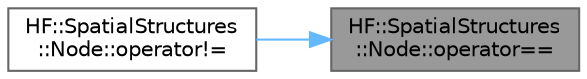 digraph "HF::SpatialStructures::Node::operator=="
{
 // LATEX_PDF_SIZE
  bgcolor="transparent";
  edge [fontname=Helvetica,fontsize=10,labelfontname=Helvetica,labelfontsize=10];
  node [fontname=Helvetica,fontsize=10,shape=box,height=0.2,width=0.4];
  rankdir="RL";
  Node1 [label="HF::SpatialStructures\l::Node::operator==",height=0.2,width=0.4,color="gray40", fillcolor="grey60", style="filled", fontcolor="black",tooltip="Check if this node occupies the same space as n2."];
  Node1 -> Node2 [dir="back",color="steelblue1",style="solid"];
  Node2 [label="HF::SpatialStructures\l::Node::operator!=",height=0.2,width=0.4,color="grey40", fillcolor="white", style="filled",URL="$a02071.html#a6137878845816e2fe8ecbe1215c490fd",tooltip="See operator==, checks if this node does NOT occupy the same space as n2."];
}
